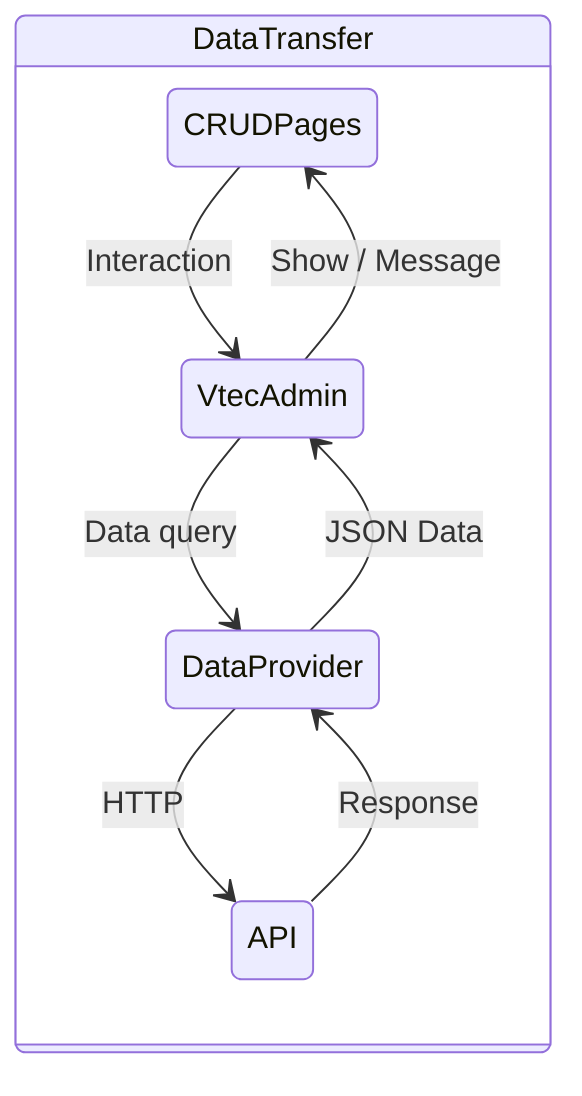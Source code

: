 stateDiagram
  state DataTransfer {
    CRUDPages --> VtecAdmin: Interaction
    VtecAdmin --> CRUDPages: Show / Message
    VtecAdmin --> DataProvider: Data query
    DataProvider --> API: HTTP
    API --> DataProvider: Response
    DataProvider --> VtecAdmin: JSON Data
  }